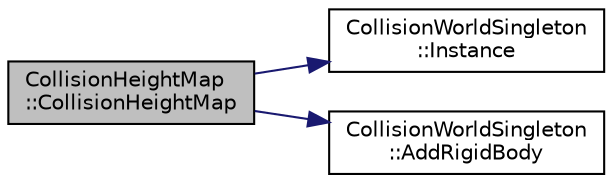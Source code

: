 digraph "CollisionHeightMap::CollisionHeightMap"
{
  edge [fontname="Helvetica",fontsize="10",labelfontname="Helvetica",labelfontsize="10"];
  node [fontname="Helvetica",fontsize="10",shape=record];
  rankdir="LR";
  Node1 [label="CollisionHeightMap\l::CollisionHeightMap",height=0.2,width=0.4,color="black", fillcolor="grey75", style="filled" fontcolor="black"];
  Node1 -> Node2 [color="midnightblue",fontsize="10",style="solid",fontname="Helvetica"];
  Node2 [label="CollisionWorldSingleton\l::Instance",height=0.2,width=0.4,color="black", fillcolor="white", style="filled",URL="$class_collision_world_singleton.html#ac582bf5f99e95541fbc6fe7c4a655c1a",tooltip="Gets the instance. "];
  Node1 -> Node3 [color="midnightblue",fontsize="10",style="solid",fontname="Helvetica"];
  Node3 [label="CollisionWorldSingleton\l::AddRigidBody",height=0.2,width=0.4,color="black", fillcolor="white", style="filled",URL="$class_collision_world_singleton.html#a24af5d0ff1c65d747c914e2868228dd1",tooltip="Adds a rigid body to the collision world. "];
}
